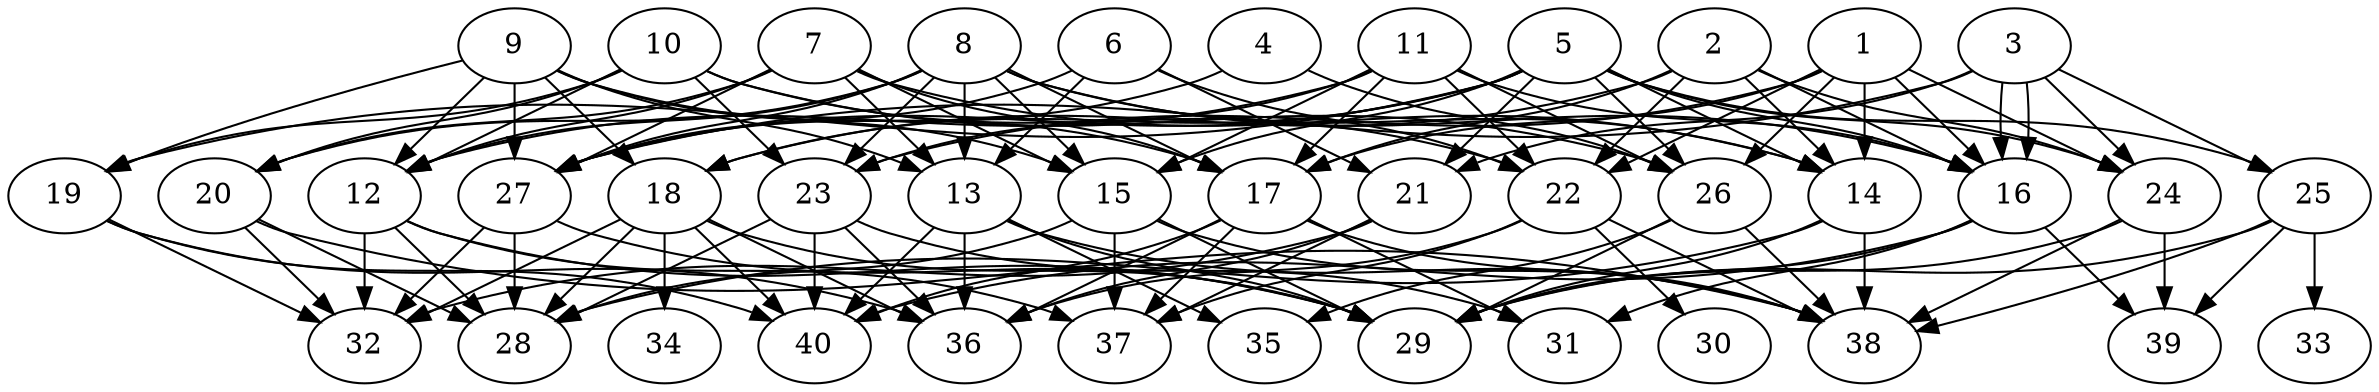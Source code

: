 // DAG automatically generated by daggen at Thu Oct  3 14:06:49 2019
// ./daggen --dot -n 40 --ccr 0.4 --fat 0.7 --regular 0.5 --density 0.6 --mindata 5242880 --maxdata 52428800 
digraph G {
  1 [size="83425280", alpha="0.06", expect_size="33370112"] 
  1 -> 14 [size ="33370112"]
  1 -> 16 [size ="33370112"]
  1 -> 17 [size ="33370112"]
  1 -> 22 [size ="33370112"]
  1 -> 23 [size ="33370112"]
  1 -> 24 [size ="33370112"]
  1 -> 26 [size ="33370112"]
  2 [size="54581760", alpha="0.13", expect_size="21832704"] 
  2 -> 14 [size ="21832704"]
  2 -> 16 [size ="21832704"]
  2 -> 17 [size ="21832704"]
  2 -> 18 [size ="21832704"]
  2 -> 22 [size ="21832704"]
  2 -> 24 [size ="21832704"]
  3 [size="56435200", alpha="0.14", expect_size="22574080"] 
  3 -> 16 [size ="22574080"]
  3 -> 16 [size ="22574080"]
  3 -> 21 [size ="22574080"]
  3 -> 24 [size ="22574080"]
  3 -> 25 [size ="22574080"]
  3 -> 27 [size ="22574080"]
  4 [size="122920960", alpha="0.09", expect_size="49168384"] 
  4 -> 26 [size ="49168384"]
  4 -> 27 [size ="49168384"]
  5 [size="36935680", alpha="0.15", expect_size="14774272"] 
  5 -> 14 [size ="14774272"]
  5 -> 15 [size ="14774272"]
  5 -> 16 [size ="14774272"]
  5 -> 18 [size ="14774272"]
  5 -> 19 [size ="14774272"]
  5 -> 21 [size ="14774272"]
  5 -> 24 [size ="14774272"]
  5 -> 25 [size ="14774272"]
  5 -> 26 [size ="14774272"]
  5 -> 27 [size ="14774272"]
  6 [size="31106560", alpha="0.03", expect_size="12442624"] 
  6 -> 13 [size ="12442624"]
  6 -> 21 [size ="12442624"]
  6 -> 22 [size ="12442624"]
  6 -> 27 [size ="12442624"]
  7 [size="23083520", alpha="0.18", expect_size="9233408"] 
  7 -> 12 [size ="9233408"]
  7 -> 13 [size ="9233408"]
  7 -> 14 [size ="9233408"]
  7 -> 15 [size ="9233408"]
  7 -> 17 [size ="9233408"]
  7 -> 20 [size ="9233408"]
  7 -> 27 [size ="9233408"]
  8 [size="24573440", alpha="0.05", expect_size="9829376"] 
  8 -> 12 [size ="9829376"]
  8 -> 13 [size ="9829376"]
  8 -> 14 [size ="9829376"]
  8 -> 15 [size ="9829376"]
  8 -> 16 [size ="9829376"]
  8 -> 17 [size ="9829376"]
  8 -> 20 [size ="9829376"]
  8 -> 23 [size ="9829376"]
  8 -> 27 [size ="9829376"]
  9 [size="30886400", alpha="0.14", expect_size="12354560"] 
  9 -> 12 [size ="12354560"]
  9 -> 13 [size ="12354560"]
  9 -> 15 [size ="12354560"]
  9 -> 17 [size ="12354560"]
  9 -> 18 [size ="12354560"]
  9 -> 19 [size ="12354560"]
  9 -> 27 [size ="12354560"]
  10 [size="51660800", alpha="0.10", expect_size="20664320"] 
  10 -> 12 [size ="20664320"]
  10 -> 19 [size ="20664320"]
  10 -> 20 [size ="20664320"]
  10 -> 22 [size ="20664320"]
  10 -> 23 [size ="20664320"]
  10 -> 26 [size ="20664320"]
  11 [size="24647680", alpha="0.14", expect_size="9859072"] 
  11 -> 12 [size ="9859072"]
  11 -> 15 [size ="9859072"]
  11 -> 16 [size ="9859072"]
  11 -> 17 [size ="9859072"]
  11 -> 22 [size ="9859072"]
  11 -> 23 [size ="9859072"]
  11 -> 26 [size ="9859072"]
  12 [size="61478400", alpha="0.04", expect_size="24591360"] 
  12 -> 28 [size ="24591360"]
  12 -> 29 [size ="24591360"]
  12 -> 32 [size ="24591360"]
  12 -> 37 [size ="24591360"]
  13 [size="18618880", alpha="0.16", expect_size="7447552"] 
  13 -> 29 [size ="7447552"]
  13 -> 35 [size ="7447552"]
  13 -> 36 [size ="7447552"]
  13 -> 38 [size ="7447552"]
  13 -> 40 [size ="7447552"]
  14 [size="98836480", alpha="0.11", expect_size="39534592"] 
  14 -> 28 [size ="39534592"]
  14 -> 29 [size ="39534592"]
  14 -> 38 [size ="39534592"]
  15 [size="36697600", alpha="0.09", expect_size="14679040"] 
  15 -> 28 [size ="14679040"]
  15 -> 29 [size ="14679040"]
  15 -> 37 [size ="14679040"]
  15 -> 38 [size ="14679040"]
  16 [size="122639360", alpha="0.03", expect_size="49055744"] 
  16 -> 29 [size ="49055744"]
  16 -> 31 [size ="49055744"]
  16 -> 39 [size ="49055744"]
  16 -> 40 [size ="49055744"]
  17 [size="23646720", alpha="0.02", expect_size="9458688"] 
  17 -> 31 [size ="9458688"]
  17 -> 36 [size ="9458688"]
  17 -> 37 [size ="9458688"]
  17 -> 38 [size ="9458688"]
  17 -> 40 [size ="9458688"]
  18 [size="128128000", alpha="0.03", expect_size="51251200"] 
  18 -> 28 [size ="51251200"]
  18 -> 29 [size ="51251200"]
  18 -> 32 [size ="51251200"]
  18 -> 34 [size ="51251200"]
  18 -> 36 [size ="51251200"]
  18 -> 40 [size ="51251200"]
  19 [size="37061120", alpha="0.11", expect_size="14824448"] 
  19 -> 32 [size ="14824448"]
  19 -> 36 [size ="14824448"]
  19 -> 40 [size ="14824448"]
  20 [size="117824000", alpha="0.08", expect_size="47129600"] 
  20 -> 28 [size ="47129600"]
  20 -> 32 [size ="47129600"]
  20 -> 38 [size ="47129600"]
  21 [size="55915520", alpha="0.16", expect_size="22366208"] 
  21 -> 32 [size ="22366208"]
  21 -> 36 [size ="22366208"]
  21 -> 37 [size ="22366208"]
  22 [size="18659840", alpha="0.11", expect_size="7463936"] 
  22 -> 30 [size ="7463936"]
  22 -> 36 [size ="7463936"]
  22 -> 37 [size ="7463936"]
  22 -> 38 [size ="7463936"]
  23 [size="44938240", alpha="0.14", expect_size="17975296"] 
  23 -> 28 [size ="17975296"]
  23 -> 31 [size ="17975296"]
  23 -> 36 [size ="17975296"]
  23 -> 40 [size ="17975296"]
  24 [size="21419520", alpha="0.15", expect_size="8567808"] 
  24 -> 29 [size ="8567808"]
  24 -> 38 [size ="8567808"]
  24 -> 39 [size ="8567808"]
  25 [size="86517760", alpha="0.01", expect_size="34607104"] 
  25 -> 29 [size ="34607104"]
  25 -> 33 [size ="34607104"]
  25 -> 38 [size ="34607104"]
  25 -> 39 [size ="34607104"]
  26 [size="23733760", alpha="0.09", expect_size="9493504"] 
  26 -> 29 [size ="9493504"]
  26 -> 35 [size ="9493504"]
  26 -> 38 [size ="9493504"]
  27 [size="41587200", alpha="0.19", expect_size="16634880"] 
  27 -> 28 [size ="16634880"]
  27 -> 29 [size ="16634880"]
  27 -> 32 [size ="16634880"]
  28 [size="53224960", alpha="0.11", expect_size="21289984"] 
  29 [size="70379520", alpha="0.07", expect_size="28151808"] 
  30 [size="18969600", alpha="0.08", expect_size="7587840"] 
  31 [size="64394240", alpha="0.12", expect_size="25757696"] 
  32 [size="41044480", alpha="0.03", expect_size="16417792"] 
  33 [size="108357120", alpha="0.16", expect_size="43342848"] 
  34 [size="73735680", alpha="0.03", expect_size="29494272"] 
  35 [size="46991360", alpha="0.15", expect_size="18796544"] 
  36 [size="51955200", alpha="0.04", expect_size="20782080"] 
  37 [size="106624000", alpha="0.16", expect_size="42649600"] 
  38 [size="103014400", alpha="0.07", expect_size="41205760"] 
  39 [size="52590080", alpha="0.02", expect_size="21036032"] 
  40 [size="91100160", alpha="0.15", expect_size="36440064"] 
}
